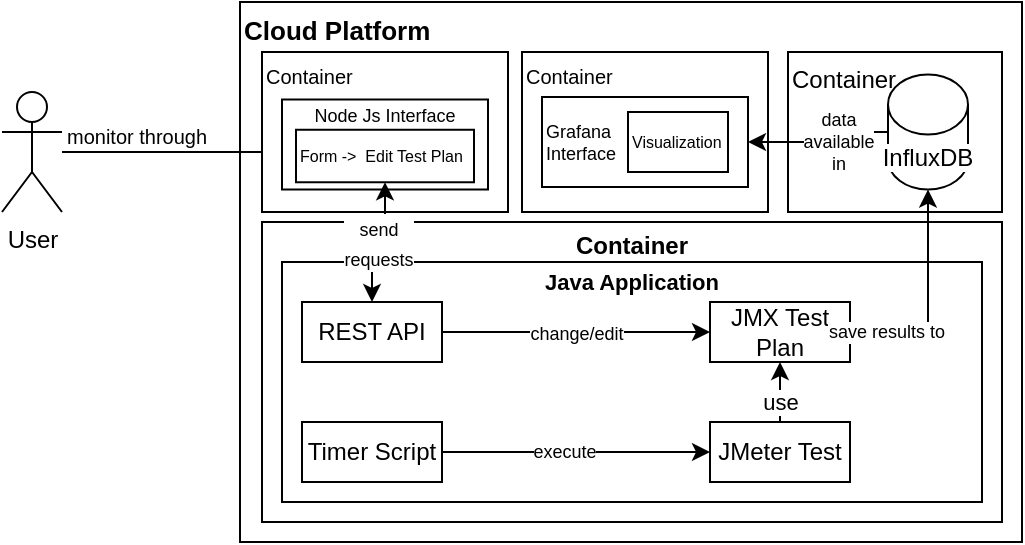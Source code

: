 <mxfile version="14.4.9" type="device"><diagram id="CoHP4dpjfaNTgfyyt-iC" name="Page-1"><mxGraphModel dx="677" dy="336" grid="1" gridSize="10" guides="1" tooltips="1" connect="1" arrows="1" fold="1" page="1" pageScale="1" pageWidth="827" pageHeight="1169" math="0" shadow="0"><root><mxCell id="0"/><mxCell id="1" parent="0"/><mxCell id="dOxZb561yoOt2RsCT1tx-1" value="Cloud Platform" style="rounded=0;whiteSpace=wrap;html=1;align=left;verticalAlign=top;fontStyle=1;fontSize=13;" parent="1" vertex="1"><mxGeometry x="179" y="150" width="391" height="270" as="geometry"/></mxCell><mxCell id="dOxZb561yoOt2RsCT1tx-2" value="Container" style="rounded=0;whiteSpace=wrap;html=1;align=center;verticalAlign=top;fontStyle=1;fontSize=12;spacing=0;" parent="1" vertex="1"><mxGeometry x="190" y="260" width="370" height="150" as="geometry"/></mxCell><mxCell id="dOxZb561yoOt2RsCT1tx-3" value="User" style="shape=umlActor;verticalLabelPosition=bottom;verticalAlign=top;html=1;outlineConnect=0;" parent="1" vertex="1"><mxGeometry x="60" y="195" width="30" height="60" as="geometry"/></mxCell><mxCell id="dOxZb561yoOt2RsCT1tx-9" value="Container" style="rounded=0;whiteSpace=wrap;html=1;align=left;verticalAlign=top;" parent="1" vertex="1"><mxGeometry x="453" y="175" width="107" height="80" as="geometry"/></mxCell><mxCell id="dOxZb561yoOt2RsCT1tx-11" value="&lt;span style=&quot;background-color: rgb(255 , 255 , 255)&quot;&gt;InfluxDB&lt;/span&gt;" style="shape=cylinder3;whiteSpace=wrap;html=1;boundedLbl=1;backgroundOutline=1;size=15;align=center;" parent="1" vertex="1"><mxGeometry x="503" y="186.25" width="40" height="57.5" as="geometry"/></mxCell><mxCell id="dOxZb561yoOt2RsCT1tx-12" value="Container" style="rounded=0;whiteSpace=wrap;html=1;align=left;verticalAlign=top;fontSize=10;horizontal=1;" parent="1" vertex="1"><mxGeometry x="320" y="175" width="123" height="80" as="geometry"/></mxCell><mxCell id="dOxZb561yoOt2RsCT1tx-15" value="Grafana&lt;br style=&quot;font-size: 9px;&quot;&gt;Interface" style="rounded=0;whiteSpace=wrap;html=1;align=left;verticalAlign=middle;fontSize=9;" parent="1" vertex="1"><mxGeometry x="330" y="197.5" width="103" height="45" as="geometry"/></mxCell><mxCell id="dOxZb561yoOt2RsCT1tx-17" value="data &lt;br style=&quot;font-size: 9px;&quot;&gt;available&lt;br style=&quot;font-size: 9px;&quot;&gt;in" style="edgeStyle=orthogonalEdgeStyle;rounded=0;orthogonalLoop=1;jettySize=auto;html=1;entryX=1;entryY=0.5;entryDx=0;entryDy=0;fontSize=9;" parent="1" source="dOxZb561yoOt2RsCT1tx-11" target="dOxZb561yoOt2RsCT1tx-15" edge="1"><mxGeometry x="-0.2" relative="1" as="geometry"><mxPoint as="offset"/><mxPoint x="523" y="237.5" as="targetPoint"/><Array as="points"><mxPoint x="488" y="215"/><mxPoint x="488" y="220"/></Array></mxGeometry></mxCell><mxCell id="snxTg5hRXMd4_veY5NIJ-1" value="Java Application" style="rounded=0;whiteSpace=wrap;html=1;align=center;verticalAlign=top;fontStyle=1;fontSize=11;spacing=-1;" parent="1" vertex="1"><mxGeometry x="200" y="280" width="350" height="120" as="geometry"/></mxCell><mxCell id="dOxZb561yoOt2RsCT1tx-8" value="Timer Script" style="rounded=0;whiteSpace=wrap;html=1;align=center;verticalAlign=middle;" parent="1" vertex="1"><mxGeometry x="210" y="360" width="70" height="30" as="geometry"/></mxCell><mxCell id="dOxZb561yoOt2RsCT1tx-5" value="JMeter Test" style="rounded=0;whiteSpace=wrap;html=1;align=center;verticalAlign=middle;" parent="1" vertex="1"><mxGeometry x="414" y="360" width="70" height="30" as="geometry"/></mxCell><mxCell id="dOxZb561yoOt2RsCT1tx-7" value="execute" style="edgeStyle=orthogonalEdgeStyle;rounded=0;orthogonalLoop=1;jettySize=auto;html=1;entryX=0;entryY=0.5;entryDx=0;entryDy=0;fontSize=9;" parent="1" source="dOxZb561yoOt2RsCT1tx-8" target="dOxZb561yoOt2RsCT1tx-5" edge="1"><mxGeometry x="-0.091" relative="1" as="geometry"><mxPoint as="offset"/></mxGeometry></mxCell><mxCell id="dOxZb561yoOt2RsCT1tx-4" value="use" style="edgeStyle=orthogonalEdgeStyle;rounded=0;orthogonalLoop=1;jettySize=auto;html=1;entryX=0.5;entryY=1;entryDx=0;entryDy=0;" parent="1" source="dOxZb561yoOt2RsCT1tx-5" target="dOxZb561yoOt2RsCT1tx-6" edge="1"><mxGeometry x="0.2" relative="1" as="geometry"><mxPoint as="offset"/></mxGeometry></mxCell><mxCell id="dOxZb561yoOt2RsCT1tx-6" value="JMX Test Plan" style="rounded=0;whiteSpace=wrap;html=1;align=center;glass=0;" parent="1" vertex="1"><mxGeometry x="414" y="300" width="70" height="30" as="geometry"/></mxCell><mxCell id="dOxZb561yoOt2RsCT1tx-10" value="save results to" style="edgeStyle=orthogonalEdgeStyle;rounded=0;orthogonalLoop=1;jettySize=auto;html=1;entryX=0.5;entryY=1;entryDx=0;entryDy=0;entryPerimeter=0;fontSize=9;" parent="1" source="dOxZb561yoOt2RsCT1tx-6" target="dOxZb561yoOt2RsCT1tx-11" edge="1"><mxGeometry x="-0.68" relative="1" as="geometry"><mxPoint x="560" y="191.25" as="targetPoint"/><mxPoint as="offset"/><Array as="points"><mxPoint x="523" y="315"/></Array></mxGeometry></mxCell><mxCell id="dOxZb561yoOt2RsCT1tx-18" value="monitor through" style="edgeStyle=orthogonalEdgeStyle;rounded=0;orthogonalLoop=1;jettySize=auto;html=1;entryX=0;entryY=0.5;entryDx=0;entryDy=0;fontSize=10;" parent="1" edge="1"><mxGeometry x="-0.333" y="7" relative="1" as="geometry"><mxPoint y="-1" as="offset"/><mxPoint x="90" y="225" as="sourcePoint"/><mxPoint x="200" y="225" as="targetPoint"/></mxGeometry></mxCell><mxCell id="GTsWHXKlkp8o28sZ8XjL-1" value="Visualization" style="rounded=0;whiteSpace=wrap;html=1;fontSize=8;align=left;" parent="1" vertex="1"><mxGeometry x="373" y="205" width="50" height="30" as="geometry"/></mxCell><mxCell id="GTsWHXKlkp8o28sZ8XjL-6" value="&lt;font style=&quot;font-size: 9px&quot;&gt;change/edit&lt;/font&gt;" style="edgeStyle=orthogonalEdgeStyle;rounded=0;orthogonalLoop=1;jettySize=auto;html=1;entryX=0;entryY=0.5;entryDx=0;entryDy=0;startArrow=none;startFill=0;fontSize=12;" parent="1" source="GTsWHXKlkp8o28sZ8XjL-2" target="dOxZb561yoOt2RsCT1tx-6" edge="1"><mxGeometry relative="1" as="geometry"/></mxCell><mxCell id="GTsWHXKlkp8o28sZ8XjL-2" value="REST API" style="rounded=0;whiteSpace=wrap;html=1;align=center;verticalAlign=middle;" parent="1" vertex="1"><mxGeometry x="210" y="300" width="70" height="30" as="geometry"/></mxCell><mxCell id="s962e_87szFNyCfYkX5l-6" value="Container" style="rounded=0;whiteSpace=wrap;html=1;align=left;verticalAlign=top;fontSize=10;horizontal=1;" vertex="1" parent="1"><mxGeometry x="190" y="175" width="123" height="80" as="geometry"/></mxCell><mxCell id="s962e_87szFNyCfYkX5l-7" value="Node Js Interface" style="rounded=0;whiteSpace=wrap;html=1;align=center;verticalAlign=top;fontSize=9;spacingTop=-4;" vertex="1" parent="1"><mxGeometry x="200" y="198.75" width="103" height="45" as="geometry"/></mxCell><mxCell id="s962e_87szFNyCfYkX5l-8" value="Form -&amp;gt;&amp;nbsp; Edit Test Plan" style="rounded=0;whiteSpace=wrap;html=1;fontSize=8;align=left;" vertex="1" parent="1"><mxGeometry x="207" y="213.88" width="89" height="26.25" as="geometry"/></mxCell><mxCell id="GTsWHXKlkp8o28sZ8XjL-5" value="&lt;font style=&quot;font-size: 9px&quot;&gt;send&lt;br&gt;requests&lt;/font&gt;" style="edgeStyle=orthogonalEdgeStyle;rounded=0;orthogonalLoop=1;jettySize=auto;html=1;entryX=0.5;entryY=0;entryDx=0;entryDy=0;fontSize=12;startArrow=classic;startFill=1;exitX=0.5;exitY=1;exitDx=0;exitDy=0;" parent="1" source="s962e_87szFNyCfYkX5l-8" target="GTsWHXKlkp8o28sZ8XjL-2" edge="1"><mxGeometry relative="1" as="geometry"><mxPoint x="333" y="235" as="sourcePoint"/></mxGeometry></mxCell></root></mxGraphModel></diagram></mxfile>